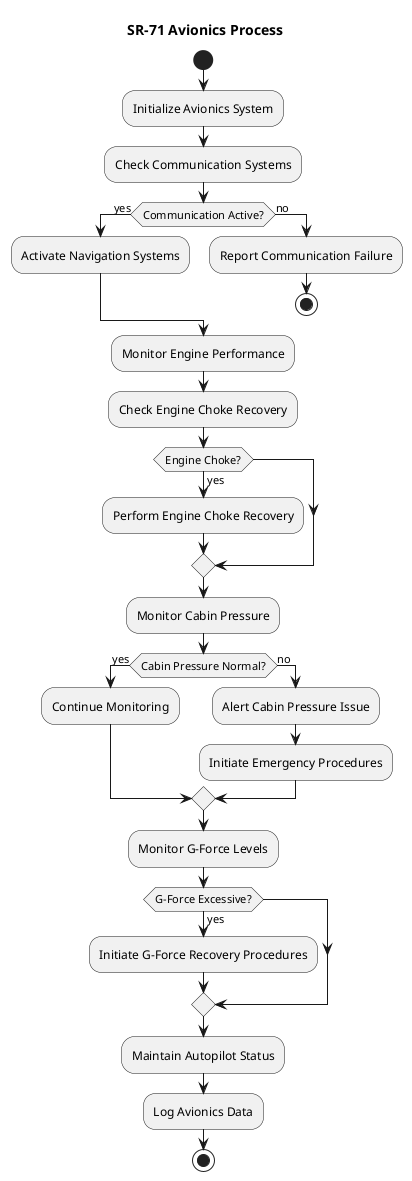 @startuml
title SR-71 Avionics Process

start
:Initialize Avionics System;
:Check Communication Systems;
if (Communication Active?) then (yes)
  :Activate Navigation Systems;
else (no)
  :Report Communication Failure;
  stop
endif

:Monitor Engine Performance;
:Check Engine Choke Recovery;
if (Engine Choke?) then (yes)
  :Perform Engine Choke Recovery;
endif

:Monitor Cabin Pressure;
if (Cabin Pressure Normal?) then (yes)
  :Continue Monitoring;
else (no)
  :Alert Cabin Pressure Issue;
  :Initiate Emergency Procedures;
endif

:Monitor G-Force Levels;
if (G-Force Excessive?) then (yes)
  :Initiate G-Force Recovery Procedures;
endif

:Maintain Autopilot Status;
:Log Avionics Data;
stop

@enduml
